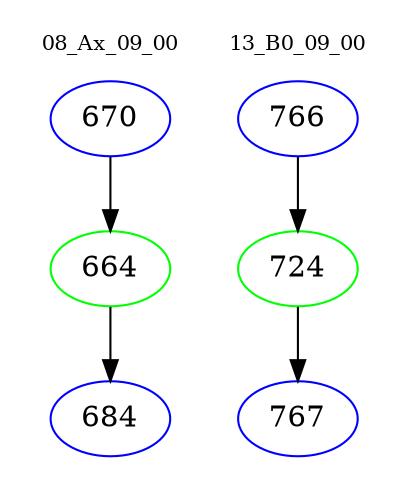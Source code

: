 digraph{
subgraph cluster_0 {
color = white
label = "08_Ax_09_00";
fontsize=10;
T0_670 [label="670", color="blue"]
T0_670 -> T0_664 [color="black"]
T0_664 [label="664", color="green"]
T0_664 -> T0_684 [color="black"]
T0_684 [label="684", color="blue"]
}
subgraph cluster_1 {
color = white
label = "13_B0_09_00";
fontsize=10;
T1_766 [label="766", color="blue"]
T1_766 -> T1_724 [color="black"]
T1_724 [label="724", color="green"]
T1_724 -> T1_767 [color="black"]
T1_767 [label="767", color="blue"]
}
}
